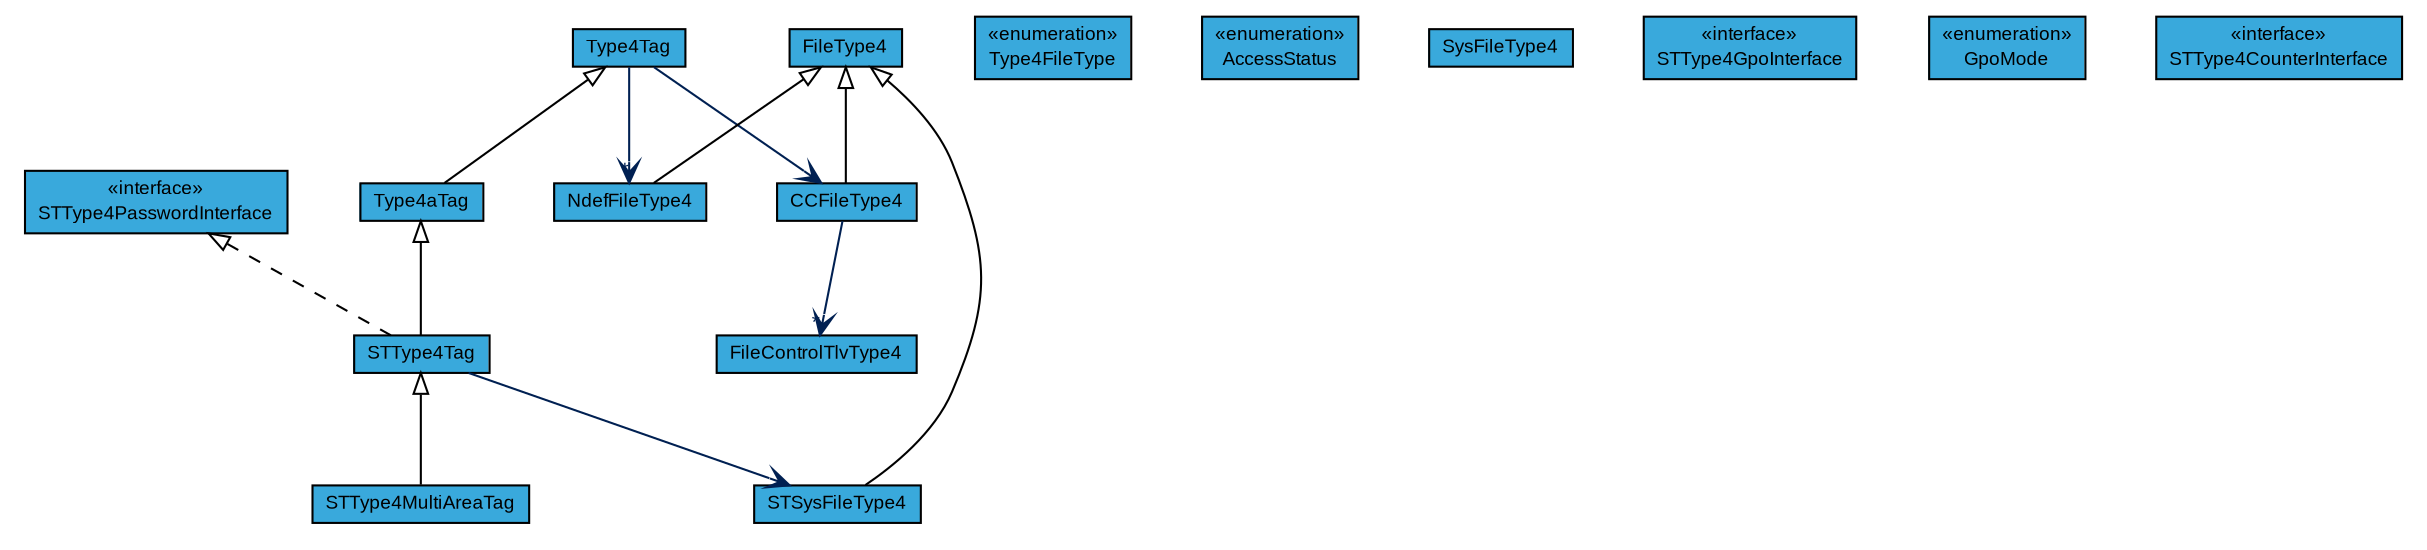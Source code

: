 #!/usr/local/bin/dot
#
# Class diagram 
# Generated by UMLGraph version R5_7_2-3-gee82a7 (http://www.umlgraph.org/)
#

digraph G {
	edge [fontname="arial",fontsize=10,labelfontname="arial",labelfontsize=10];
	node [fontname="arial",fontsize=10,shape=plaintext];
	nodesep=0.25;
	ranksep=0.5;
	// com.st.st25sdk.type4a.Type4Tag
	c2755 [label=<<table title="com.st.st25sdk.type4a.Type4Tag" border="0" cellborder="1" cellspacing="0" cellpadding="2" port="p" bgcolor="#39a9dc" href="./Type4Tag.html">
		<tr><td><table border="0" cellspacing="0" cellpadding="1">
<tr><td align="center" balign="center"> Type4Tag </td></tr>
		</table></td></tr>
		</table>>, URL="./Type4Tag.html", fontname="arial", fontcolor="black", fontsize=9.0];
	// com.st.st25sdk.type4a.Type4Tag.Type4FileType
	c2756 [label=<<table title="com.st.st25sdk.type4a.Type4Tag.Type4FileType" border="0" cellborder="1" cellspacing="0" cellpadding="2" port="p" bgcolor="#39a9dc" href="./Type4Tag.Type4FileType.html">
		<tr><td><table border="0" cellspacing="0" cellpadding="1">
<tr><td align="center" balign="center"> &#171;enumeration&#187; </td></tr>
<tr><td align="center" balign="center"> Type4FileType </td></tr>
		</table></td></tr>
		</table>>, URL="./Type4Tag.Type4FileType.html", fontname="arial", fontcolor="black", fontsize=9.0];
	// com.st.st25sdk.type4a.Type4Tag.AccessStatus
	c2757 [label=<<table title="com.st.st25sdk.type4a.Type4Tag.AccessStatus" border="0" cellborder="1" cellspacing="0" cellpadding="2" port="p" bgcolor="#39a9dc" href="./Type4Tag.AccessStatus.html">
		<tr><td><table border="0" cellspacing="0" cellpadding="1">
<tr><td align="center" balign="center"> &#171;enumeration&#187; </td></tr>
<tr><td align="center" balign="center"> AccessStatus </td></tr>
		</table></td></tr>
		</table>>, URL="./Type4Tag.AccessStatus.html", fontname="arial", fontcolor="black", fontsize=9.0];
	// com.st.st25sdk.type4a.Type4aTag
	c2758 [label=<<table title="com.st.st25sdk.type4a.Type4aTag" border="0" cellborder="1" cellspacing="0" cellpadding="2" port="p" bgcolor="#39a9dc" href="./Type4aTag.html">
		<tr><td><table border="0" cellspacing="0" cellpadding="1">
<tr><td align="center" balign="center"> Type4aTag </td></tr>
		</table></td></tr>
		</table>>, URL="./Type4aTag.html", fontname="arial", fontcolor="black", fontsize=9.0];
	// com.st.st25sdk.type4a.SysFileType4
	c2759 [label=<<table title="com.st.st25sdk.type4a.SysFileType4" border="0" cellborder="1" cellspacing="0" cellpadding="2" port="p" bgcolor="#39a9dc" href="./SysFileType4.html">
		<tr><td><table border="0" cellspacing="0" cellpadding="1">
<tr><td align="center" balign="center"> SysFileType4 </td></tr>
		</table></td></tr>
		</table>>, URL="./SysFileType4.html", fontname="arial", fontcolor="black", fontsize=9.0];
	// com.st.st25sdk.type4a.STType4Tag
	c2760 [label=<<table title="com.st.st25sdk.type4a.STType4Tag" border="0" cellborder="1" cellspacing="0" cellpadding="2" port="p" bgcolor="#39a9dc" href="./STType4Tag.html">
		<tr><td><table border="0" cellspacing="0" cellpadding="1">
<tr><td align="center" balign="center"> STType4Tag </td></tr>
		</table></td></tr>
		</table>>, URL="./STType4Tag.html", fontname="arial", fontcolor="black", fontsize=9.0];
	// com.st.st25sdk.type4a.STType4PasswordInterface
	c2761 [label=<<table title="com.st.st25sdk.type4a.STType4PasswordInterface" border="0" cellborder="1" cellspacing="0" cellpadding="2" port="p" bgcolor="#39a9dc" href="./STType4PasswordInterface.html">
		<tr><td><table border="0" cellspacing="0" cellpadding="1">
<tr><td align="center" balign="center"> &#171;interface&#187; </td></tr>
<tr><td align="center" balign="center"> STType4PasswordInterface </td></tr>
		</table></td></tr>
		</table>>, URL="./STType4PasswordInterface.html", fontname="arial", fontcolor="black", fontsize=9.0];
	// com.st.st25sdk.type4a.STType4MultiAreaTag
	c2762 [label=<<table title="com.st.st25sdk.type4a.STType4MultiAreaTag" border="0" cellborder="1" cellspacing="0" cellpadding="2" port="p" bgcolor="#39a9dc" href="./STType4MultiAreaTag.html">
		<tr><td><table border="0" cellspacing="0" cellpadding="1">
<tr><td align="center" balign="center"> STType4MultiAreaTag </td></tr>
		</table></td></tr>
		</table>>, URL="./STType4MultiAreaTag.html", fontname="arial", fontcolor="black", fontsize=9.0];
	// com.st.st25sdk.type4a.STType4GpoInterface
	c2763 [label=<<table title="com.st.st25sdk.type4a.STType4GpoInterface" border="0" cellborder="1" cellspacing="0" cellpadding="2" port="p" bgcolor="#39a9dc" href="./STType4GpoInterface.html">
		<tr><td><table border="0" cellspacing="0" cellpadding="1">
<tr><td align="center" balign="center"> &#171;interface&#187; </td></tr>
<tr><td align="center" balign="center"> STType4GpoInterface </td></tr>
		</table></td></tr>
		</table>>, URL="./STType4GpoInterface.html", fontname="arial", fontcolor="black", fontsize=9.0];
	// com.st.st25sdk.type4a.STType4GpoInterface.GpoMode
	c2764 [label=<<table title="com.st.st25sdk.type4a.STType4GpoInterface.GpoMode" border="0" cellborder="1" cellspacing="0" cellpadding="2" port="p" bgcolor="#39a9dc" href="./STType4GpoInterface.GpoMode.html">
		<tr><td><table border="0" cellspacing="0" cellpadding="1">
<tr><td align="center" balign="center"> &#171;enumeration&#187; </td></tr>
<tr><td align="center" balign="center"> GpoMode </td></tr>
		</table></td></tr>
		</table>>, URL="./STType4GpoInterface.GpoMode.html", fontname="arial", fontcolor="black", fontsize=9.0];
	// com.st.st25sdk.type4a.STType4CounterInterface
	c2765 [label=<<table title="com.st.st25sdk.type4a.STType4CounterInterface" border="0" cellborder="1" cellspacing="0" cellpadding="2" port="p" bgcolor="#39a9dc" href="./STType4CounterInterface.html">
		<tr><td><table border="0" cellspacing="0" cellpadding="1">
<tr><td align="center" balign="center"> &#171;interface&#187; </td></tr>
<tr><td align="center" balign="center"> STType4CounterInterface </td></tr>
		</table></td></tr>
		</table>>, URL="./STType4CounterInterface.html", fontname="arial", fontcolor="black", fontsize=9.0];
	// com.st.st25sdk.type4a.STSysFileType4
	c2766 [label=<<table title="com.st.st25sdk.type4a.STSysFileType4" border="0" cellborder="1" cellspacing="0" cellpadding="2" port="p" bgcolor="#39a9dc" href="./STSysFileType4.html">
		<tr><td><table border="0" cellspacing="0" cellpadding="1">
<tr><td align="center" balign="center"> STSysFileType4 </td></tr>
		</table></td></tr>
		</table>>, URL="./STSysFileType4.html", fontname="arial", fontcolor="black", fontsize=9.0];
	// com.st.st25sdk.type4a.NdefFileType4
	c2767 [label=<<table title="com.st.st25sdk.type4a.NdefFileType4" border="0" cellborder="1" cellspacing="0" cellpadding="2" port="p" bgcolor="#39a9dc" href="./NdefFileType4.html">
		<tr><td><table border="0" cellspacing="0" cellpadding="1">
<tr><td align="center" balign="center"> NdefFileType4 </td></tr>
		</table></td></tr>
		</table>>, URL="./NdefFileType4.html", fontname="arial", fontcolor="black", fontsize=9.0];
	// com.st.st25sdk.type4a.FileType4
	c2768 [label=<<table title="com.st.st25sdk.type4a.FileType4" border="0" cellborder="1" cellspacing="0" cellpadding="2" port="p" bgcolor="#39a9dc" href="./FileType4.html">
		<tr><td><table border="0" cellspacing="0" cellpadding="1">
<tr><td align="center" balign="center"> FileType4 </td></tr>
		</table></td></tr>
		</table>>, URL="./FileType4.html", fontname="arial", fontcolor="black", fontsize=9.0];
	// com.st.st25sdk.type4a.FileControlTlvType4
	c2769 [label=<<table title="com.st.st25sdk.type4a.FileControlTlvType4" border="0" cellborder="1" cellspacing="0" cellpadding="2" port="p" bgcolor="#39a9dc" href="./FileControlTlvType4.html">
		<tr><td><table border="0" cellspacing="0" cellpadding="1">
<tr><td align="center" balign="center"> FileControlTlvType4 </td></tr>
		</table></td></tr>
		</table>>, URL="./FileControlTlvType4.html", fontname="arial", fontcolor="black", fontsize=9.0];
	// com.st.st25sdk.type4a.CCFileType4
	c2770 [label=<<table title="com.st.st25sdk.type4a.CCFileType4" border="0" cellborder="1" cellspacing="0" cellpadding="2" port="p" bgcolor="#39a9dc" href="./CCFileType4.html">
		<tr><td><table border="0" cellspacing="0" cellpadding="1">
<tr><td align="center" balign="center"> CCFileType4 </td></tr>
		</table></td></tr>
		</table>>, URL="./CCFileType4.html", fontname="arial", fontcolor="black", fontsize=9.0];
	//com.st.st25sdk.type4a.Type4aTag extends com.st.st25sdk.type4a.Type4Tag
	c2755:p -> c2758:p [dir=back,arrowtail=empty];
	//com.st.st25sdk.type4a.STType4Tag extends com.st.st25sdk.type4a.Type4aTag
	c2758:p -> c2760:p [dir=back,arrowtail=empty];
	//com.st.st25sdk.type4a.STType4Tag implements com.st.st25sdk.type4a.STType4PasswordInterface
	c2761:p -> c2760:p [dir=back,arrowtail=empty,style=dashed];
	//com.st.st25sdk.type4a.STType4MultiAreaTag extends com.st.st25sdk.type4a.STType4Tag
	c2760:p -> c2762:p [dir=back,arrowtail=empty];
	//com.st.st25sdk.type4a.STSysFileType4 extends com.st.st25sdk.type4a.FileType4
	c2768:p -> c2766:p [dir=back,arrowtail=empty];
	//com.st.st25sdk.type4a.NdefFileType4 extends com.st.st25sdk.type4a.FileType4
	c2768:p -> c2767:p [dir=back,arrowtail=empty];
	//com.st.st25sdk.type4a.CCFileType4 extends com.st.st25sdk.type4a.FileType4
	c2768:p -> c2770:p [dir=back,arrowtail=empty];
	// com.st.st25sdk.type4a.Type4Tag NAVASSOC com.st.st25sdk.type4a.CCFileType4
	c2755:p -> c2770:p [taillabel="", label="", headlabel="", fontname="arial", fontcolor="#002052", fontsize=10.0, color="#002052", arrowhead=open];
	// com.st.st25sdk.type4a.Type4Tag NAVASSOC com.st.st25sdk.type4a.NdefFileType4
	c2755:p -> c2767:p [taillabel="", label="", headlabel="*", fontname="arial", fontcolor="#002052", fontsize=10.0, color="#002052", arrowhead=open];
	// com.st.st25sdk.type4a.STType4Tag NAVASSOC com.st.st25sdk.type4a.STSysFileType4
	c2760:p -> c2766:p [taillabel="", label="", headlabel="", fontname="arial", fontcolor="#002052", fontsize=10.0, color="#002052", arrowhead=open];
	// com.st.st25sdk.type4a.CCFileType4 NAVASSOC com.st.st25sdk.type4a.FileControlTlvType4
	c2770:p -> c2769:p [taillabel="", label="", headlabel="*", fontname="arial", fontcolor="#002052", fontsize=10.0, color="#002052", arrowhead=open];
}

